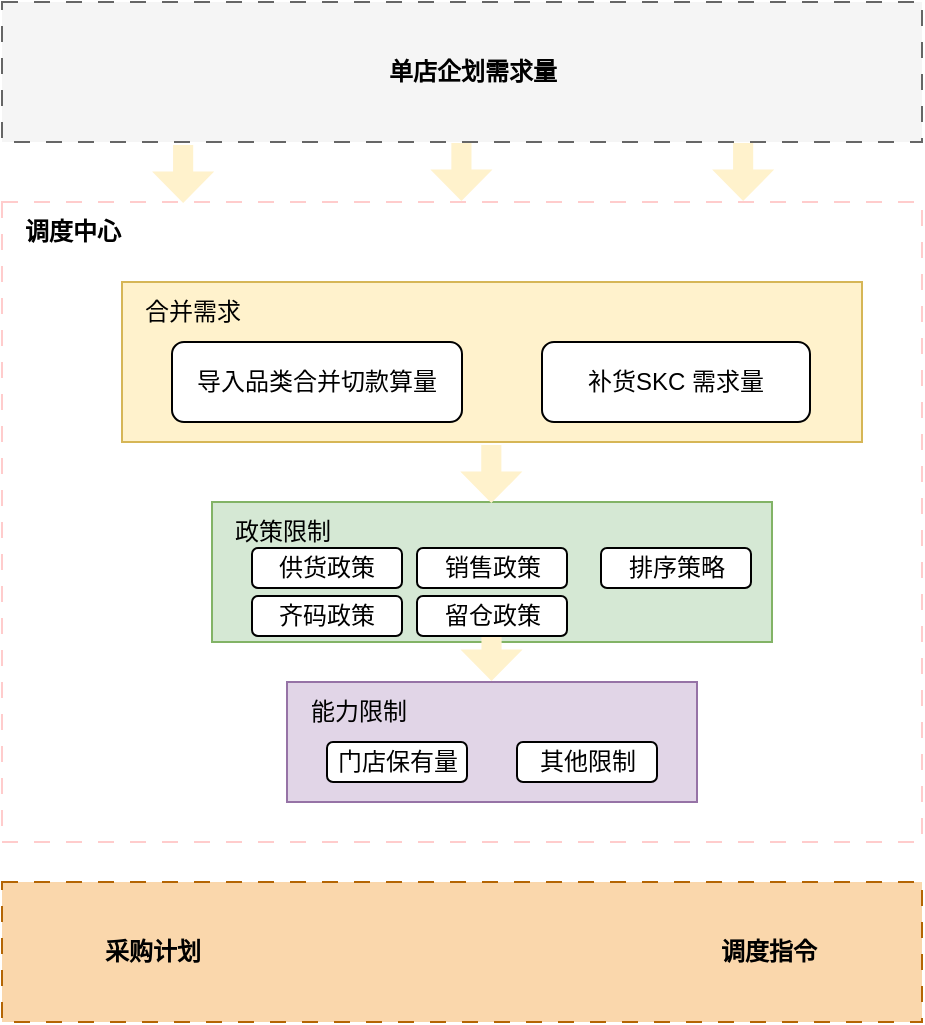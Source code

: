 <mxfile version="21.6.8" type="github">
  <diagram name="第 1 页" id="O9hPCkJCYs34sBqtZfkt">
    <mxGraphModel dx="906" dy="608" grid="1" gridSize="10" guides="1" tooltips="1" connect="1" arrows="1" fold="1" page="1" pageScale="1" pageWidth="827" pageHeight="1169" math="0" shadow="0">
      <root>
        <mxCell id="0" />
        <mxCell id="1" parent="0" />
        <mxCell id="50EF8zJJ_ozMlQgOxuSw-1" value="" style="rounded=0;whiteSpace=wrap;html=1;dashed=1;dashPattern=8 8;fillColor=#f5f5f5;fontColor=#333333;strokeColor=#666666;" vertex="1" parent="1">
          <mxGeometry x="10" y="40" width="460" height="70" as="geometry" />
        </mxCell>
        <mxCell id="50EF8zJJ_ozMlQgOxuSw-2" value="单店企划需求量" style="text;html=1;align=center;verticalAlign=middle;resizable=0;points=[];autosize=1;strokeColor=none;fillColor=none;fontStyle=1" vertex="1" parent="1">
          <mxGeometry x="190" y="60" width="110" height="30" as="geometry" />
        </mxCell>
        <mxCell id="50EF8zJJ_ozMlQgOxuSw-4" value="" style="rounded=0;whiteSpace=wrap;html=1;dashed=1;dashPattern=8 8;strokeColor=#FFCCCC;" vertex="1" parent="1">
          <mxGeometry x="10" y="140" width="460" height="320" as="geometry" />
        </mxCell>
        <mxCell id="50EF8zJJ_ozMlQgOxuSw-5" value="调度中心" style="text;html=1;align=center;verticalAlign=middle;resizable=0;points=[];autosize=1;strokeColor=none;fillColor=none;fontStyle=1" vertex="1" parent="1">
          <mxGeometry x="10" y="140" width="70" height="30" as="geometry" />
        </mxCell>
        <mxCell id="50EF8zJJ_ozMlQgOxuSw-8" value="" style="shape=flexArrow;endArrow=classic;html=1;rounded=0;width=10.067;endSize=4.898;strokeColor=none;fillColor=#FFF2CC;" edge="1" parent="1">
          <mxGeometry width="50" height="50" relative="1" as="geometry">
            <mxPoint x="239.711" y="110" as="sourcePoint" />
            <mxPoint x="239.711" y="140" as="targetPoint" />
          </mxGeometry>
        </mxCell>
        <mxCell id="50EF8zJJ_ozMlQgOxuSw-9" value="" style="shape=flexArrow;endArrow=classic;html=1;rounded=0;width=10.067;endSize=4.898;strokeColor=none;fillColor=#FFF2CC;" edge="1" parent="1">
          <mxGeometry width="50" height="50" relative="1" as="geometry">
            <mxPoint x="380.571" y="110" as="sourcePoint" />
            <mxPoint x="380.571" y="140" as="targetPoint" />
          </mxGeometry>
        </mxCell>
        <mxCell id="50EF8zJJ_ozMlQgOxuSw-10" value="" style="shape=flexArrow;endArrow=classic;html=1;rounded=0;width=10.067;endSize=4.898;strokeColor=none;fillColor=#FFF2CC;" edge="1" parent="1">
          <mxGeometry width="50" height="50" relative="1" as="geometry">
            <mxPoint x="100.571" y="111" as="sourcePoint" />
            <mxPoint x="100.571" y="141" as="targetPoint" />
          </mxGeometry>
        </mxCell>
        <mxCell id="50EF8zJJ_ozMlQgOxuSw-11" value="" style="rounded=0;whiteSpace=wrap;html=1;strokeColor=#d6b656;fillColor=#fff2cc;" vertex="1" parent="1">
          <mxGeometry x="70" y="180" width="370" height="80" as="geometry" />
        </mxCell>
        <mxCell id="50EF8zJJ_ozMlQgOxuSw-12" value="合并需求" style="text;html=1;align=center;verticalAlign=middle;resizable=0;points=[];autosize=1;strokeColor=none;fillColor=none;" vertex="1" parent="1">
          <mxGeometry x="70" y="180" width="70" height="30" as="geometry" />
        </mxCell>
        <mxCell id="50EF8zJJ_ozMlQgOxuSw-13" value="导入品类合并切款算量" style="rounded=1;whiteSpace=wrap;html=1;" vertex="1" parent="1">
          <mxGeometry x="95" y="210" width="145" height="40" as="geometry" />
        </mxCell>
        <mxCell id="50EF8zJJ_ozMlQgOxuSw-14" value="补货SKC 需求量" style="rounded=1;whiteSpace=wrap;html=1;" vertex="1" parent="1">
          <mxGeometry x="280" y="210" width="134" height="40" as="geometry" />
        </mxCell>
        <mxCell id="50EF8zJJ_ozMlQgOxuSw-19" value="" style="rounded=0;whiteSpace=wrap;html=1;strokeColor=#82b366;fillColor=#d5e8d4;" vertex="1" parent="1">
          <mxGeometry x="115" y="290" width="280" height="70" as="geometry" />
        </mxCell>
        <mxCell id="50EF8zJJ_ozMlQgOxuSw-20" value="政策限制" style="text;html=1;align=center;verticalAlign=middle;resizable=0;points=[];autosize=1;strokeColor=none;fillColor=none;" vertex="1" parent="1">
          <mxGeometry x="115" y="290" width="70" height="30" as="geometry" />
        </mxCell>
        <mxCell id="50EF8zJJ_ozMlQgOxuSw-21" value="" style="shape=flexArrow;endArrow=classic;html=1;rounded=0;width=10.067;endSize=4.898;strokeColor=none;fillColor=#FFF2CC;" edge="1" parent="1">
          <mxGeometry width="50" height="50" relative="1" as="geometry">
            <mxPoint x="254.651" y="261" as="sourcePoint" />
            <mxPoint x="254.651" y="291" as="targetPoint" />
          </mxGeometry>
        </mxCell>
        <mxCell id="50EF8zJJ_ozMlQgOxuSw-22" value="" style="shape=flexArrow;endArrow=classic;html=1;rounded=0;width=10.067;endSize=4.898;strokeColor=none;fillColor=#FFF2CC;" edge="1" parent="1">
          <mxGeometry width="50" height="50" relative="1" as="geometry">
            <mxPoint x="254.761" y="350" as="sourcePoint" />
            <mxPoint x="254.761" y="380" as="targetPoint" />
          </mxGeometry>
        </mxCell>
        <mxCell id="50EF8zJJ_ozMlQgOxuSw-24" value="" style="rounded=0;whiteSpace=wrap;html=1;fillColor=#e1d5e7;strokeColor=#9673a6;" vertex="1" parent="1">
          <mxGeometry x="152.5" y="380" width="205" height="60" as="geometry" />
        </mxCell>
        <mxCell id="50EF8zJJ_ozMlQgOxuSw-25" value="能力限制" style="text;html=1;align=center;verticalAlign=middle;resizable=0;points=[];autosize=1;strokeColor=none;fillColor=none;" vertex="1" parent="1">
          <mxGeometry x="152.5" y="380" width="70" height="30" as="geometry" />
        </mxCell>
        <mxCell id="50EF8zJJ_ozMlQgOxuSw-26" value="门店保有量" style="rounded=1;whiteSpace=wrap;html=1;" vertex="1" parent="1">
          <mxGeometry x="172.5" y="410" width="70" height="20" as="geometry" />
        </mxCell>
        <mxCell id="50EF8zJJ_ozMlQgOxuSw-27" value="供货政策" style="rounded=1;whiteSpace=wrap;html=1;" vertex="1" parent="1">
          <mxGeometry x="135" y="313" width="75" height="20" as="geometry" />
        </mxCell>
        <mxCell id="50EF8zJJ_ozMlQgOxuSw-28" value="销售政策" style="rounded=1;whiteSpace=wrap;html=1;" vertex="1" parent="1">
          <mxGeometry x="217.5" y="313" width="75" height="20" as="geometry" />
        </mxCell>
        <mxCell id="50EF8zJJ_ozMlQgOxuSw-29" value="排序策略" style="rounded=1;whiteSpace=wrap;html=1;" vertex="1" parent="1">
          <mxGeometry x="309.5" y="313" width="75" height="20" as="geometry" />
        </mxCell>
        <mxCell id="50EF8zJJ_ozMlQgOxuSw-30" value="齐码政策" style="rounded=1;whiteSpace=wrap;html=1;" vertex="1" parent="1">
          <mxGeometry x="135" y="337" width="75" height="20" as="geometry" />
        </mxCell>
        <mxCell id="50EF8zJJ_ozMlQgOxuSw-31" value="留仓政策" style="rounded=1;whiteSpace=wrap;html=1;" vertex="1" parent="1">
          <mxGeometry x="217.5" y="337" width="75" height="20" as="geometry" />
        </mxCell>
        <mxCell id="50EF8zJJ_ozMlQgOxuSw-33" value="其他限制" style="rounded=1;whiteSpace=wrap;html=1;" vertex="1" parent="1">
          <mxGeometry x="267.5" y="410" width="70" height="20" as="geometry" />
        </mxCell>
        <mxCell id="50EF8zJJ_ozMlQgOxuSw-34" value="" style="rounded=0;whiteSpace=wrap;html=1;dashed=1;dashPattern=8 8;fillColor=#fad7ac;strokeColor=#b46504;" vertex="1" parent="1">
          <mxGeometry x="10" y="480" width="460" height="70" as="geometry" />
        </mxCell>
        <mxCell id="50EF8zJJ_ozMlQgOxuSw-35" value="采购计划" style="text;html=1;align=center;verticalAlign=middle;resizable=0;points=[];autosize=1;strokeColor=none;fillColor=none;fontStyle=1" vertex="1" parent="1">
          <mxGeometry x="50" y="500" width="70" height="30" as="geometry" />
        </mxCell>
        <mxCell id="50EF8zJJ_ozMlQgOxuSw-36" value="调度指令" style="text;html=1;align=center;verticalAlign=middle;resizable=0;points=[];autosize=1;strokeColor=none;fillColor=none;fontStyle=1" vertex="1" parent="1">
          <mxGeometry x="357.5" y="500" width="70" height="30" as="geometry" />
        </mxCell>
      </root>
    </mxGraphModel>
  </diagram>
</mxfile>
